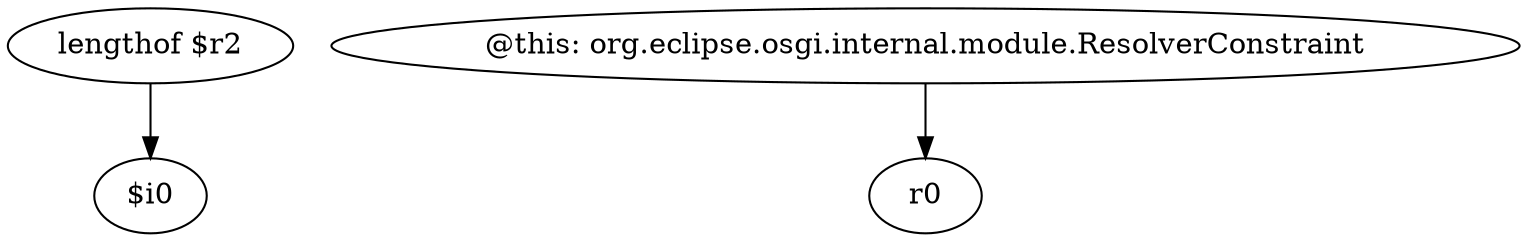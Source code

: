 digraph g {
0[label="lengthof $r2"]
1[label="$i0"]
0->1[label=""]
2[label="@this: org.eclipse.osgi.internal.module.ResolverConstraint"]
3[label="r0"]
2->3[label=""]
}